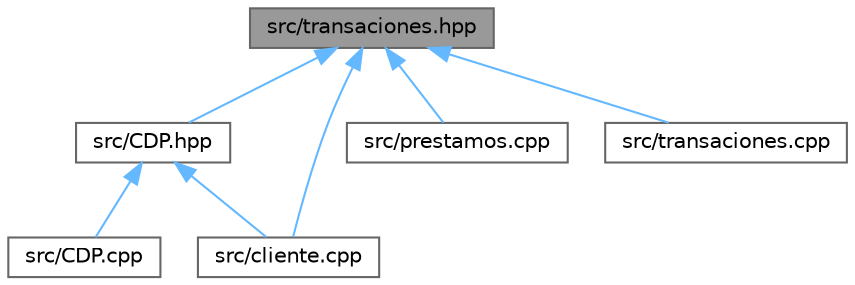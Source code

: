 digraph "src/transaciones.hpp"
{
 // LATEX_PDF_SIZE
  bgcolor="transparent";
  edge [fontname=Helvetica,fontsize=10,labelfontname=Helvetica,labelfontsize=10];
  node [fontname=Helvetica,fontsize=10,shape=box,height=0.2,width=0.4];
  Node1 [id="Node000001",label="src/transaciones.hpp",height=0.2,width=0.4,color="gray40", fillcolor="grey60", style="filled", fontcolor="black",tooltip=" "];
  Node1 -> Node2 [id="edge1_Node000001_Node000002",dir="back",color="steelblue1",style="solid",tooltip=" "];
  Node2 [id="Node000002",label="src/CDP.hpp",height=0.2,width=0.4,color="grey40", fillcolor="white", style="filled",URL="$_c_d_p_8hpp.html",tooltip="Header file de la clase CDP y sus clases derivadas."];
  Node2 -> Node3 [id="edge2_Node000002_Node000003",dir="back",color="steelblue1",style="solid",tooltip=" "];
  Node3 [id="Node000003",label="src/CDP.cpp",height=0.2,width=0.4,color="grey40", fillcolor="white", style="filled",URL="$_c_d_p_8cpp.html",tooltip="Implementacion de la clase CDP MIT License."];
  Node2 -> Node4 [id="edge3_Node000002_Node000004",dir="back",color="steelblue1",style="solid",tooltip=" "];
  Node4 [id="Node000004",label="src/cliente.cpp",height=0.2,width=0.4,color="grey40", fillcolor="white", style="filled",URL="$cliente_8cpp.html",tooltip="Implementacion de la clase cliente MIT License."];
  Node1 -> Node4 [id="edge4_Node000001_Node000004",dir="back",color="steelblue1",style="solid",tooltip=" "];
  Node1 -> Node5 [id="edge5_Node000001_Node000005",dir="back",color="steelblue1",style="solid",tooltip=" "];
  Node5 [id="Node000005",label="src/prestamos.cpp",height=0.2,width=0.4,color="grey40", fillcolor="white", style="filled",URL="$prestamos_8cpp.html",tooltip="Implementacion de la clase Prestamos MIT License."];
  Node1 -> Node6 [id="edge6_Node000001_Node000006",dir="back",color="steelblue1",style="solid",tooltip=" "];
  Node6 [id="Node000006",label="src/transaciones.cpp",height=0.2,width=0.4,color="grey40", fillcolor="white", style="filled",URL="$transaciones_8cpp.html",tooltip="Implementación de la clase Operaciones MIT License."];
}
